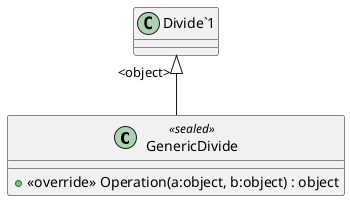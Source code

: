 @startuml
class GenericDivide <<sealed>> {
    + <<override>> Operation(a:object, b:object) : object
}
"Divide`1" "<object>" <|-- GenericDivide
@enduml
